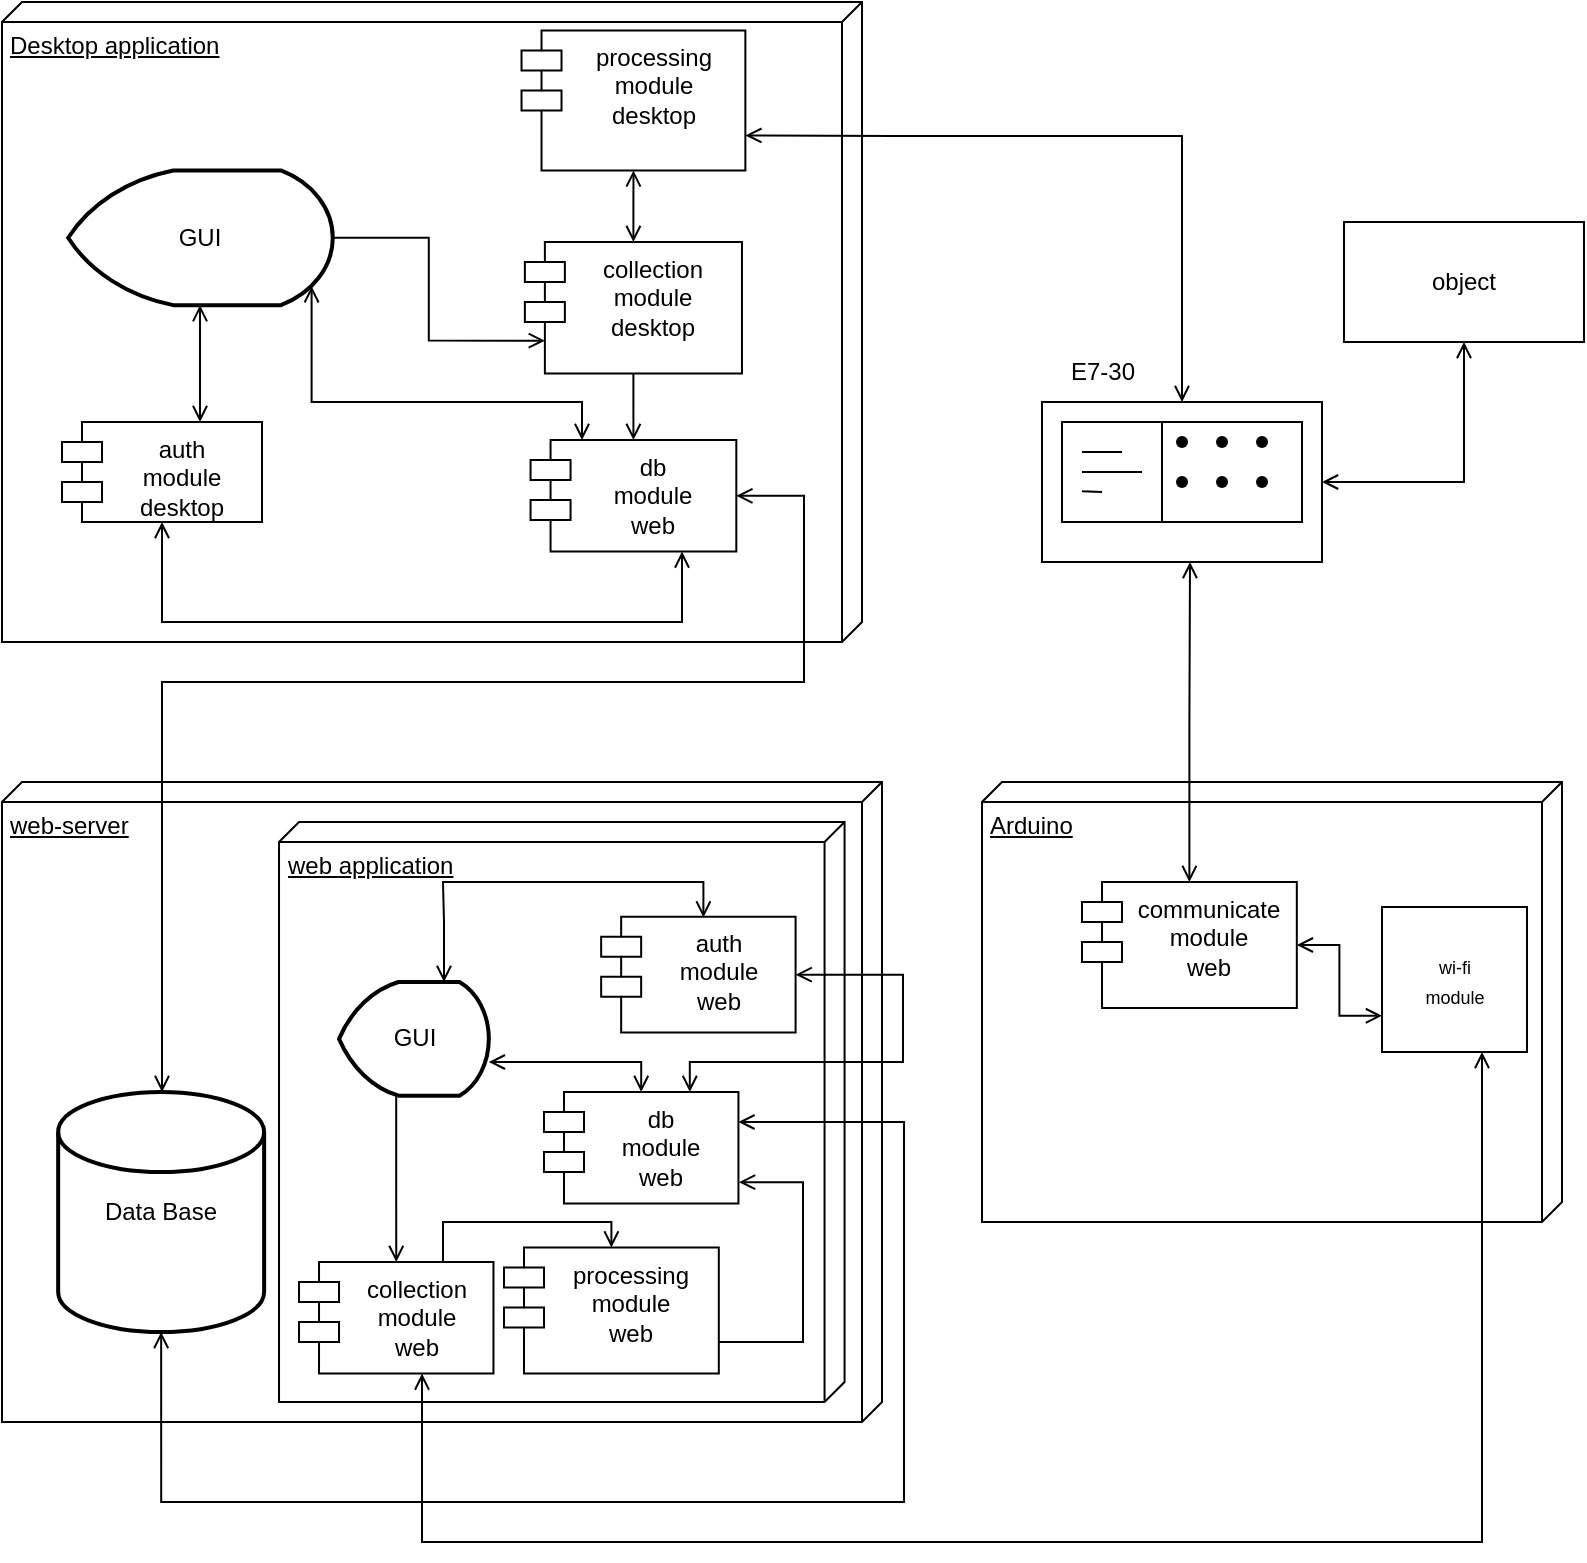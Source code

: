 <mxfile version="20.8.16" type="device" pages="2"><diagram name="Страница 1" id="dyhR84MwprU1SsjLqBvI"><mxGraphModel dx="1573" dy="1063" grid="1" gridSize="10" guides="1" tooltips="1" connect="1" arrows="1" fold="1" page="1" pageScale="1" pageWidth="827" pageHeight="1169" math="0" shadow="0"><root><mxCell id="0"/><mxCell id="1" parent="0"/><mxCell id="iLa3JyurDp94Drdh7x__-202" value="" style="group" parent="1" vertex="1" connectable="0"><mxGeometry x="509" y="560" width="300" height="290" as="geometry"/></mxCell><mxCell id="SQRNAYEshld3QlJV3P7D-3" value="Arduino" style="verticalAlign=top;align=left;spacingTop=8;spacingLeft=2;spacingRight=12;shape=cube;size=10;direction=south;fontStyle=4;html=1;whiteSpace=wrap;" parent="iLa3JyurDp94Drdh7x__-202" vertex="1"><mxGeometry x="10" y="10" width="290" height="220" as="geometry"/></mxCell><mxCell id="iLa3JyurDp94Drdh7x__-221" value="&lt;font style=&quot;font-size: 9px;&quot;&gt;wi-fi&lt;br&gt;module&lt;/font&gt;" style="whiteSpace=wrap;html=1;aspect=fixed;" parent="iLa3JyurDp94Drdh7x__-202" vertex="1"><mxGeometry x="209.999" y="72.5" width="72.5" height="72.5" as="geometry"/></mxCell><mxCell id="n1H3v5UvcgzadB6-v03U-1" style="edgeStyle=orthogonalEdgeStyle;rounded=0;orthogonalLoop=1;jettySize=auto;html=1;entryX=0;entryY=0.75;entryDx=0;entryDy=0;endArrow=open;endFill=0;startArrow=open;startFill=0;" parent="iLa3JyurDp94Drdh7x__-202" source="iLa3JyurDp94Drdh7x__-172" target="iLa3JyurDp94Drdh7x__-221" edge="1"><mxGeometry relative="1" as="geometry"/></mxCell><mxCell id="iLa3JyurDp94Drdh7x__-172" value="communicate&lt;br&gt;module&lt;br&gt;web&lt;br&gt;" style="shape=module;align=left;spacingLeft=20;align=center;verticalAlign=top;whiteSpace=wrap;html=1;" parent="iLa3JyurDp94Drdh7x__-202" vertex="1"><mxGeometry x="60.004" y="60.005" width="107.407" height="63.043" as="geometry"/></mxCell><mxCell id="iLa3JyurDp94Drdh7x__-175" value="" style="group" parent="1" vertex="1" connectable="0"><mxGeometry x="549" y="380" width="140" height="80" as="geometry"/></mxCell><mxCell id="iLa3JyurDp94Drdh7x__-176" value="" style="rounded=0;whiteSpace=wrap;html=1;" parent="iLa3JyurDp94Drdh7x__-175" vertex="1"><mxGeometry width="140" height="80" as="geometry"/></mxCell><mxCell id="iLa3JyurDp94Drdh7x__-180" value="" style="whiteSpace=wrap;html=1;aspect=fixed;" parent="iLa3JyurDp94Drdh7x__-175" vertex="1"><mxGeometry x="10" y="10" width="50" height="50" as="geometry"/></mxCell><mxCell id="iLa3JyurDp94Drdh7x__-189" value="" style="endArrow=none;html=1;rounded=0;" parent="iLa3JyurDp94Drdh7x__-175" edge="1"><mxGeometry width="50" height="50" relative="1" as="geometry"><mxPoint x="20" y="25" as="sourcePoint"/><mxPoint x="40" y="25" as="targetPoint"/></mxGeometry></mxCell><mxCell id="iLa3JyurDp94Drdh7x__-190" value="" style="endArrow=none;html=1;rounded=0;" parent="iLa3JyurDp94Drdh7x__-175" edge="1"><mxGeometry width="50" height="50" relative="1" as="geometry"><mxPoint x="20" y="35" as="sourcePoint"/><mxPoint x="50" y="35" as="targetPoint"/></mxGeometry></mxCell><mxCell id="iLa3JyurDp94Drdh7x__-191" value="" style="endArrow=none;html=1;rounded=0;" parent="iLa3JyurDp94Drdh7x__-175" edge="1"><mxGeometry width="50" height="50" relative="1" as="geometry"><mxPoint x="20" y="44.6" as="sourcePoint"/><mxPoint x="30" y="45" as="targetPoint"/></mxGeometry></mxCell><mxCell id="iLa3JyurDp94Drdh7x__-193" value="" style="rounded=0;whiteSpace=wrap;html=1;" parent="iLa3JyurDp94Drdh7x__-175" vertex="1"><mxGeometry x="60" y="10" width="70" height="50" as="geometry"/></mxCell><mxCell id="iLa3JyurDp94Drdh7x__-194" value="" style="shape=waypoint;sketch=0;fillStyle=solid;size=6;pointerEvents=1;points=[];fillColor=none;resizable=0;rotatable=0;perimeter=centerPerimeter;snapToPoint=1;" parent="iLa3JyurDp94Drdh7x__-175" vertex="1"><mxGeometry x="60" y="10" width="20" height="20" as="geometry"/></mxCell><mxCell id="iLa3JyurDp94Drdh7x__-195" value="" style="shape=waypoint;sketch=0;fillStyle=solid;size=6;pointerEvents=1;points=[];fillColor=none;resizable=0;rotatable=0;perimeter=centerPerimeter;snapToPoint=1;" parent="iLa3JyurDp94Drdh7x__-175" vertex="1"><mxGeometry x="80" y="10" width="20" height="20" as="geometry"/></mxCell><mxCell id="iLa3JyurDp94Drdh7x__-196" value="" style="shape=waypoint;sketch=0;fillStyle=solid;size=6;pointerEvents=1;points=[];fillColor=none;resizable=0;rotatable=0;perimeter=centerPerimeter;snapToPoint=1;" parent="iLa3JyurDp94Drdh7x__-175" vertex="1"><mxGeometry x="100" y="10" width="20" height="20" as="geometry"/></mxCell><mxCell id="iLa3JyurDp94Drdh7x__-197" value="" style="shape=waypoint;sketch=0;fillStyle=solid;size=6;pointerEvents=1;points=[];fillColor=none;resizable=0;rotatable=0;perimeter=centerPerimeter;snapToPoint=1;" parent="iLa3JyurDp94Drdh7x__-175" vertex="1"><mxGeometry x="100" y="30" width="20" height="20" as="geometry"/></mxCell><mxCell id="iLa3JyurDp94Drdh7x__-198" value="" style="shape=waypoint;sketch=0;fillStyle=solid;size=6;pointerEvents=1;points=[];fillColor=none;resizable=0;rotatable=0;perimeter=centerPerimeter;snapToPoint=1;" parent="iLa3JyurDp94Drdh7x__-175" vertex="1"><mxGeometry x="80" y="30" width="20" height="20" as="geometry"/></mxCell><mxCell id="iLa3JyurDp94Drdh7x__-199" value="" style="shape=waypoint;sketch=0;fillStyle=solid;size=6;pointerEvents=1;points=[];fillColor=none;resizable=0;rotatable=0;perimeter=centerPerimeter;snapToPoint=1;" parent="iLa3JyurDp94Drdh7x__-175" vertex="1"><mxGeometry x="60" y="30" width="20" height="20" as="geometry"/></mxCell><mxCell id="iLa3JyurDp94Drdh7x__-200" value="E7-30&lt;br&gt;" style="text;html=1;align=center;verticalAlign=middle;resizable=0;points=[];autosize=1;strokeColor=none;fillColor=none;" parent="1" vertex="1"><mxGeometry x="549" y="350" width="60" height="30" as="geometry"/></mxCell><mxCell id="j5IH6MPf90yOfk_xgFrR-9" style="edgeStyle=orthogonalEdgeStyle;rounded=0;orthogonalLoop=1;jettySize=auto;html=1;endArrow=open;endFill=0;startArrow=open;startFill=0;exitX=0.5;exitY=0;exitDx=0;exitDy=0;" parent="1" source="iLa3JyurDp94Drdh7x__-172" edge="1"><mxGeometry relative="1" as="geometry"><mxPoint x="623" y="460" as="targetPoint"/><Array as="points"/><mxPoint x="623" y="609.996" as="sourcePoint"/></mxGeometry></mxCell><mxCell id="j5IH6MPf90yOfk_xgFrR-33" value="" style="group" parent="1" vertex="1" connectable="0"><mxGeometry x="29" y="570" width="440" height="320" as="geometry"/></mxCell><mxCell id="j5IH6MPf90yOfk_xgFrR-32" value="web-server&lt;br&gt;" style="verticalAlign=top;align=left;spacingTop=8;spacingLeft=2;spacingRight=12;shape=cube;size=10;direction=south;fontStyle=4;html=1;whiteSpace=wrap;" parent="j5IH6MPf90yOfk_xgFrR-33" vertex="1"><mxGeometry width="440" height="320" as="geometry"/></mxCell><mxCell id="j5IH6MPf90yOfk_xgFrR-31" value="" style="group" parent="j5IH6MPf90yOfk_xgFrR-33" vertex="1" connectable="0"><mxGeometry x="168.511" y="40" width="252.77" height="270" as="geometry"/></mxCell><mxCell id="j5IH6MPf90yOfk_xgFrR-29" value="web&amp;nbsp;&lt;span style=&quot;text-align: center;&quot;&gt;application&lt;/span&gt;" style="verticalAlign=top;align=left;spacingTop=8;spacingLeft=2;spacingRight=12;shape=cube;size=10;direction=south;fontStyle=4;html=1;whiteSpace=wrap;" parent="j5IH6MPf90yOfk_xgFrR-31" vertex="1"><mxGeometry x="-30" y="-20" width="282.77" height="290" as="geometry"/></mxCell><mxCell id="j5IH6MPf90yOfk_xgFrR-55" style="edgeStyle=orthogonalEdgeStyle;rounded=0;orthogonalLoop=1;jettySize=auto;html=1;entryX=0.75;entryY=0;entryDx=0;entryDy=0;endArrow=open;endFill=0;startArrow=open;startFill=0;" parent="j5IH6MPf90yOfk_xgFrR-31" source="j5IH6MPf90yOfk_xgFrR-3" target="iLa3JyurDp94Drdh7x__-174" edge="1"><mxGeometry relative="1" as="geometry"><Array as="points"><mxPoint x="282" y="56"/><mxPoint x="282" y="100"/><mxPoint x="175" y="100"/></Array></mxGeometry></mxCell><mxCell id="j5IH6MPf90yOfk_xgFrR-3" value="auth&lt;br&gt;module&lt;br&gt;web" style="shape=module;align=left;spacingLeft=20;align=center;verticalAlign=top;whiteSpace=wrap;html=1;" parent="j5IH6MPf90yOfk_xgFrR-31" vertex="1"><mxGeometry x="131.064" y="27.37" width="97.221" height="57.89" as="geometry"/></mxCell><mxCell id="iLa3JyurDp94Drdh7x__-174" value="db&lt;br&gt;module&lt;br&gt;web" style="shape=module;align=left;spacingLeft=20;align=center;verticalAlign=top;whiteSpace=wrap;html=1;" parent="j5IH6MPf90yOfk_xgFrR-31" vertex="1"><mxGeometry x="102.486" y="115" width="97.221" height="55.79" as="geometry"/></mxCell><mxCell id="j5IH6MPf90yOfk_xgFrR-37" style="edgeStyle=orthogonalEdgeStyle;rounded=0;orthogonalLoop=1;jettySize=auto;html=1;endArrow=open;endFill=0;startArrow=open;startFill=0;entryX=0.526;entryY=0.007;entryDx=0;entryDy=0;entryPerimeter=0;" parent="j5IH6MPf90yOfk_xgFrR-31" target="j5IH6MPf90yOfk_xgFrR-3" edge="1"><mxGeometry relative="1" as="geometry"><mxPoint x="182.489" y="20" as="targetPoint"/><Array as="points"><mxPoint x="52" y="30"/><mxPoint x="52" y="10"/><mxPoint x="182" y="10"/></Array><mxPoint x="52.489" y="60" as="sourcePoint"/></mxGeometry></mxCell><mxCell id="j5IH6MPf90yOfk_xgFrR-40" style="edgeStyle=orthogonalEdgeStyle;rounded=0;orthogonalLoop=1;jettySize=auto;html=1;entryX=0.5;entryY=0;entryDx=0;entryDy=0;endArrow=open;endFill=0;" parent="j5IH6MPf90yOfk_xgFrR-31" source="j5IH6MPf90yOfk_xgFrR-34" target="j5IH6MPf90yOfk_xgFrR-39" edge="1"><mxGeometry relative="1" as="geometry"><Array as="points"><mxPoint x="29" y="158"/></Array></mxGeometry></mxCell><mxCell id="j5IH6MPf90yOfk_xgFrR-48" style="edgeStyle=orthogonalEdgeStyle;rounded=0;orthogonalLoop=1;jettySize=auto;html=1;entryX=0.5;entryY=0;entryDx=0;entryDy=0;endArrow=open;endFill=0;startArrow=open;startFill=0;" parent="j5IH6MPf90yOfk_xgFrR-31" source="j5IH6MPf90yOfk_xgFrR-34" target="iLa3JyurDp94Drdh7x__-174" edge="1"><mxGeometry relative="1" as="geometry"><Array as="points"><mxPoint x="151" y="100"/></Array></mxGeometry></mxCell><mxCell id="j5IH6MPf90yOfk_xgFrR-34" value="GUI" style="strokeWidth=2;html=1;shape=mxgraph.flowchart.display;whiteSpace=wrap;" parent="j5IH6MPf90yOfk_xgFrR-31" vertex="1"><mxGeometry x="0.003" y="60.003" width="74.894" height="56.842" as="geometry"/></mxCell><mxCell id="VTgsisbHHC7yYSXR0EJE-6" style="edgeStyle=orthogonalEdgeStyle;rounded=0;orthogonalLoop=1;jettySize=auto;html=1;entryX=0.5;entryY=0;entryDx=0;entryDy=0;endArrow=open;endFill=0;" parent="j5IH6MPf90yOfk_xgFrR-31" source="j5IH6MPf90yOfk_xgFrR-39" target="VTgsisbHHC7yYSXR0EJE-2" edge="1"><mxGeometry relative="1" as="geometry"><Array as="points"><mxPoint x="52" y="180"/><mxPoint x="136" y="180"/></Array></mxGeometry></mxCell><mxCell id="j5IH6MPf90yOfk_xgFrR-39" value="collection&lt;br style=&quot;border-color: var(--border-color);&quot;&gt;module&lt;br style=&quot;border-color: var(--border-color);&quot;&gt;web" style="shape=module;align=left;spacingLeft=20;align=center;verticalAlign=top;whiteSpace=wrap;html=1;" parent="j5IH6MPf90yOfk_xgFrR-31" vertex="1"><mxGeometry x="-19.996" y="200" width="97.221" height="55.79" as="geometry"/></mxCell><mxCell id="VTgsisbHHC7yYSXR0EJE-2" value="processing&lt;br&gt;module&lt;br&gt;web" style="shape=module;align=left;spacingLeft=20;align=center;verticalAlign=top;whiteSpace=wrap;html=1;" parent="j5IH6MPf90yOfk_xgFrR-31" vertex="1"><mxGeometry x="82.493" y="192.746" width="107.407" height="63.043" as="geometry"/></mxCell><mxCell id="VTgsisbHHC7yYSXR0EJE-4" style="edgeStyle=orthogonalEdgeStyle;rounded=0;orthogonalLoop=1;jettySize=auto;html=1;endArrow=open;endFill=0;entryX=1.003;entryY=0.808;entryDx=0;entryDy=0;entryPerimeter=0;" parent="j5IH6MPf90yOfk_xgFrR-31" source="VTgsisbHHC7yYSXR0EJE-2" target="iLa3JyurDp94Drdh7x__-174" edge="1"><mxGeometry relative="1" as="geometry"><mxPoint x="202.489" y="160" as="targetPoint"/><Array as="points"><mxPoint x="232" y="240"/><mxPoint x="232" y="160"/></Array></mxGeometry></mxCell><mxCell id="iLa3JyurDp94Drdh7x__-168" value="Data Base" style="strokeWidth=2;html=1;shape=mxgraph.flowchart.database;whiteSpace=wrap;" parent="j5IH6MPf90yOfk_xgFrR-33" vertex="1"><mxGeometry x="28.085" y="155" width="102.979" height="120" as="geometry"/></mxCell><mxCell id="j5IH6MPf90yOfk_xgFrR-44" style="edgeStyle=orthogonalEdgeStyle;rounded=0;orthogonalLoop=1;jettySize=auto;html=1;entryX=0.5;entryY=1;entryDx=0;entryDy=0;entryPerimeter=0;endArrow=open;endFill=0;startArrow=open;startFill=0;" parent="j5IH6MPf90yOfk_xgFrR-33" source="iLa3JyurDp94Drdh7x__-174" target="iLa3JyurDp94Drdh7x__-168" edge="1"><mxGeometry relative="1" as="geometry"><Array as="points"><mxPoint x="451" y="170"/><mxPoint x="451" y="360"/><mxPoint x="80" y="360"/></Array></mxGeometry></mxCell><mxCell id="j5IH6MPf90yOfk_xgFrR-35" value="" style="group" parent="1" vertex="1" connectable="0"><mxGeometry x="29" y="180" width="430" height="320" as="geometry"/></mxCell><mxCell id="j5IH6MPf90yOfk_xgFrR-26" value="Desktop application" style="verticalAlign=top;align=left;spacingTop=8;spacingLeft=2;spacingRight=12;shape=cube;size=10;direction=south;fontStyle=4;html=1;whiteSpace=wrap;" parent="j5IH6MPf90yOfk_xgFrR-35" vertex="1"><mxGeometry width="430" height="320" as="geometry"/></mxCell><mxCell id="j5IH6MPf90yOfk_xgFrR-52" style="edgeStyle=orthogonalEdgeStyle;rounded=0;orthogonalLoop=1;jettySize=auto;html=1;endArrow=open;endFill=0;startArrow=open;startFill=0;" parent="j5IH6MPf90yOfk_xgFrR-35" source="j5IH6MPf90yOfk_xgFrR-28" edge="1"><mxGeometry relative="1" as="geometry"><mxPoint x="99" y="210" as="targetPoint"/><Array as="points"><mxPoint x="99" y="210"/></Array></mxGeometry></mxCell><mxCell id="j5IH6MPf90yOfk_xgFrR-60" style="edgeStyle=orthogonalEdgeStyle;rounded=0;orthogonalLoop=1;jettySize=auto;html=1;entryX=0;entryY=0.75;entryDx=10;entryDy=0;entryPerimeter=0;endArrow=open;endFill=0;" parent="j5IH6MPf90yOfk_xgFrR-35" source="j5IH6MPf90yOfk_xgFrR-28" target="iLa3JyurDp94Drdh7x__-169" edge="1"><mxGeometry relative="1" as="geometry"/></mxCell><mxCell id="j5IH6MPf90yOfk_xgFrR-68" style="edgeStyle=orthogonalEdgeStyle;rounded=0;orthogonalLoop=1;jettySize=auto;html=1;entryX=0.25;entryY=0;entryDx=0;entryDy=0;exitX=0.92;exitY=0.86;exitDx=0;exitDy=0;exitPerimeter=0;endArrow=open;endFill=0;startArrow=open;startFill=0;" parent="j5IH6MPf90yOfk_xgFrR-35" source="j5IH6MPf90yOfk_xgFrR-28" target="j5IH6MPf90yOfk_xgFrR-54" edge="1"><mxGeometry relative="1" as="geometry"><Array as="points"><mxPoint x="155" y="200"/><mxPoint x="290" y="200"/></Array></mxGeometry></mxCell><mxCell id="j5IH6MPf90yOfk_xgFrR-28" value="GUI" style="strokeWidth=2;html=1;shape=mxgraph.flowchart.display;whiteSpace=wrap;" parent="j5IH6MPf90yOfk_xgFrR-35" vertex="1"><mxGeometry x="33.077" y="84.211" width="132.308" height="67.368" as="geometry"/></mxCell><mxCell id="iLa3JyurDp94Drdh7x__-171" value="auth&lt;br&gt;module&lt;br&gt;desktop" style="shape=module;align=left;spacingLeft=20;align=center;verticalAlign=top;whiteSpace=wrap;html=1;" parent="j5IH6MPf90yOfk_xgFrR-35" vertex="1"><mxGeometry x="30" y="210" width="100" height="50" as="geometry"/></mxCell><mxCell id="j5IH6MPf90yOfk_xgFrR-61" style="edgeStyle=orthogonalEdgeStyle;rounded=0;orthogonalLoop=1;jettySize=auto;html=1;endArrow=open;endFill=0;startArrow=open;startFill=0;" parent="j5IH6MPf90yOfk_xgFrR-35" source="iLa3JyurDp94Drdh7x__-169" target="iLa3JyurDp94Drdh7x__-170" edge="1"><mxGeometry relative="1" as="geometry"/></mxCell><mxCell id="j5IH6MPf90yOfk_xgFrR-67" style="edgeStyle=orthogonalEdgeStyle;rounded=0;orthogonalLoop=1;jettySize=auto;html=1;entryX=0.5;entryY=0;entryDx=0;entryDy=0;endArrow=open;endFill=0;" parent="j5IH6MPf90yOfk_xgFrR-35" source="iLa3JyurDp94Drdh7x__-169" target="j5IH6MPf90yOfk_xgFrR-54" edge="1"><mxGeometry relative="1" as="geometry"/></mxCell><mxCell id="iLa3JyurDp94Drdh7x__-169" value="collection&lt;br&gt;module&lt;br&gt;desktop" style="shape=module;align=left;spacingLeft=20;align=center;verticalAlign=top;whiteSpace=wrap;html=1;" parent="j5IH6MPf90yOfk_xgFrR-35" vertex="1"><mxGeometry x="261.44" y="120" width="108.55" height="65.79" as="geometry"/></mxCell><mxCell id="iLa3JyurDp94Drdh7x__-170" value="processing&lt;br&gt;module&lt;br&gt;desktop" style="shape=module;align=left;spacingLeft=20;align=center;verticalAlign=top;whiteSpace=wrap;html=1;" parent="j5IH6MPf90yOfk_xgFrR-35" vertex="1"><mxGeometry x="259.76" y="14.21" width="111.92" height="70" as="geometry"/></mxCell><mxCell id="j5IH6MPf90yOfk_xgFrR-65" style="edgeStyle=orthogonalEdgeStyle;rounded=0;orthogonalLoop=1;jettySize=auto;html=1;entryX=0.5;entryY=1;entryDx=0;entryDy=0;endArrow=open;endFill=0;startArrow=open;startFill=0;" parent="j5IH6MPf90yOfk_xgFrR-35" source="j5IH6MPf90yOfk_xgFrR-54" target="iLa3JyurDp94Drdh7x__-171" edge="1"><mxGeometry relative="1" as="geometry"><Array as="points"><mxPoint x="340" y="310"/><mxPoint x="80" y="310"/></Array></mxGeometry></mxCell><mxCell id="j5IH6MPf90yOfk_xgFrR-54" value="db&lt;br&gt;module&lt;br&gt;web" style="shape=module;align=left;spacingLeft=20;align=center;verticalAlign=top;whiteSpace=wrap;html=1;" parent="j5IH6MPf90yOfk_xgFrR-35" vertex="1"><mxGeometry x="264.28" y="219" width="102.88" height="55.79" as="geometry"/></mxCell><mxCell id="j5IH6MPf90yOfk_xgFrR-41" style="edgeStyle=orthogonalEdgeStyle;rounded=0;orthogonalLoop=1;jettySize=auto;html=1;endArrow=open;endFill=0;startArrow=open;startFill=0;" parent="1" source="j5IH6MPf90yOfk_xgFrR-39" target="iLa3JyurDp94Drdh7x__-221" edge="1"><mxGeometry relative="1" as="geometry"><Array as="points"><mxPoint x="239" y="950"/><mxPoint x="769" y="950"/></Array></mxGeometry></mxCell><mxCell id="j5IH6MPf90yOfk_xgFrR-63" style="edgeStyle=orthogonalEdgeStyle;rounded=0;orthogonalLoop=1;jettySize=auto;html=1;entryX=1;entryY=0.75;entryDx=0;entryDy=0;endArrow=open;endFill=0;startArrow=open;startFill=0;" parent="1" source="iLa3JyurDp94Drdh7x__-176" target="iLa3JyurDp94Drdh7x__-170" edge="1"><mxGeometry relative="1" as="geometry"><Array as="points"><mxPoint x="619" y="247"/><mxPoint x="475" y="247"/></Array></mxGeometry></mxCell><mxCell id="w06EBdpd0og2-zbHIjkg-1" style="edgeStyle=orthogonalEdgeStyle;rounded=0;orthogonalLoop=1;jettySize=auto;html=1;startArrow=open;startFill=0;endArrow=open;endFill=0;" parent="1" source="j5IH6MPf90yOfk_xgFrR-54" target="iLa3JyurDp94Drdh7x__-168" edge="1"><mxGeometry relative="1" as="geometry"><Array as="points"><mxPoint x="430" y="427"/><mxPoint x="430" y="520"/><mxPoint x="109" y="520"/></Array></mxGeometry></mxCell><mxCell id="J2U0NDeNGTfvLLCRFLv0-1" value="object" style="rounded=0;whiteSpace=wrap;html=1;" parent="1" vertex="1"><mxGeometry x="700" y="290" width="120" height="60" as="geometry"/></mxCell><mxCell id="J2U0NDeNGTfvLLCRFLv0-2" style="edgeStyle=orthogonalEdgeStyle;rounded=0;orthogonalLoop=1;jettySize=auto;html=1;entryX=0.5;entryY=1;entryDx=0;entryDy=0;endArrow=open;endFill=0;startArrow=open;startFill=0;exitX=1;exitY=0.5;exitDx=0;exitDy=0;" parent="1" source="iLa3JyurDp94Drdh7x__-176" target="J2U0NDeNGTfvLLCRFLv0-1" edge="1"><mxGeometry relative="1" as="geometry"><Array as="points"><mxPoint x="760" y="420"/></Array><mxPoint x="958" y="523" as="sourcePoint"/><mxPoint x="740" y="390" as="targetPoint"/></mxGeometry></mxCell></root></mxGraphModel></diagram><diagram id="Shw-GMr_LTIQc66DN7jd" name="Страница 2"><mxGraphModel dx="1002" dy="553" grid="1" gridSize="10" guides="1" tooltips="1" connect="1" arrows="1" fold="1" page="1" pageScale="1" pageWidth="827" pageHeight="1169" math="0" shadow="0">&#xa;      <root>&#xa;        <mxCell id="0"/>&#xa;        <mxCell id="1" parent="0"/>&#xa;      </root>&#xa;    </mxGraphModel></diagram></mxfile>